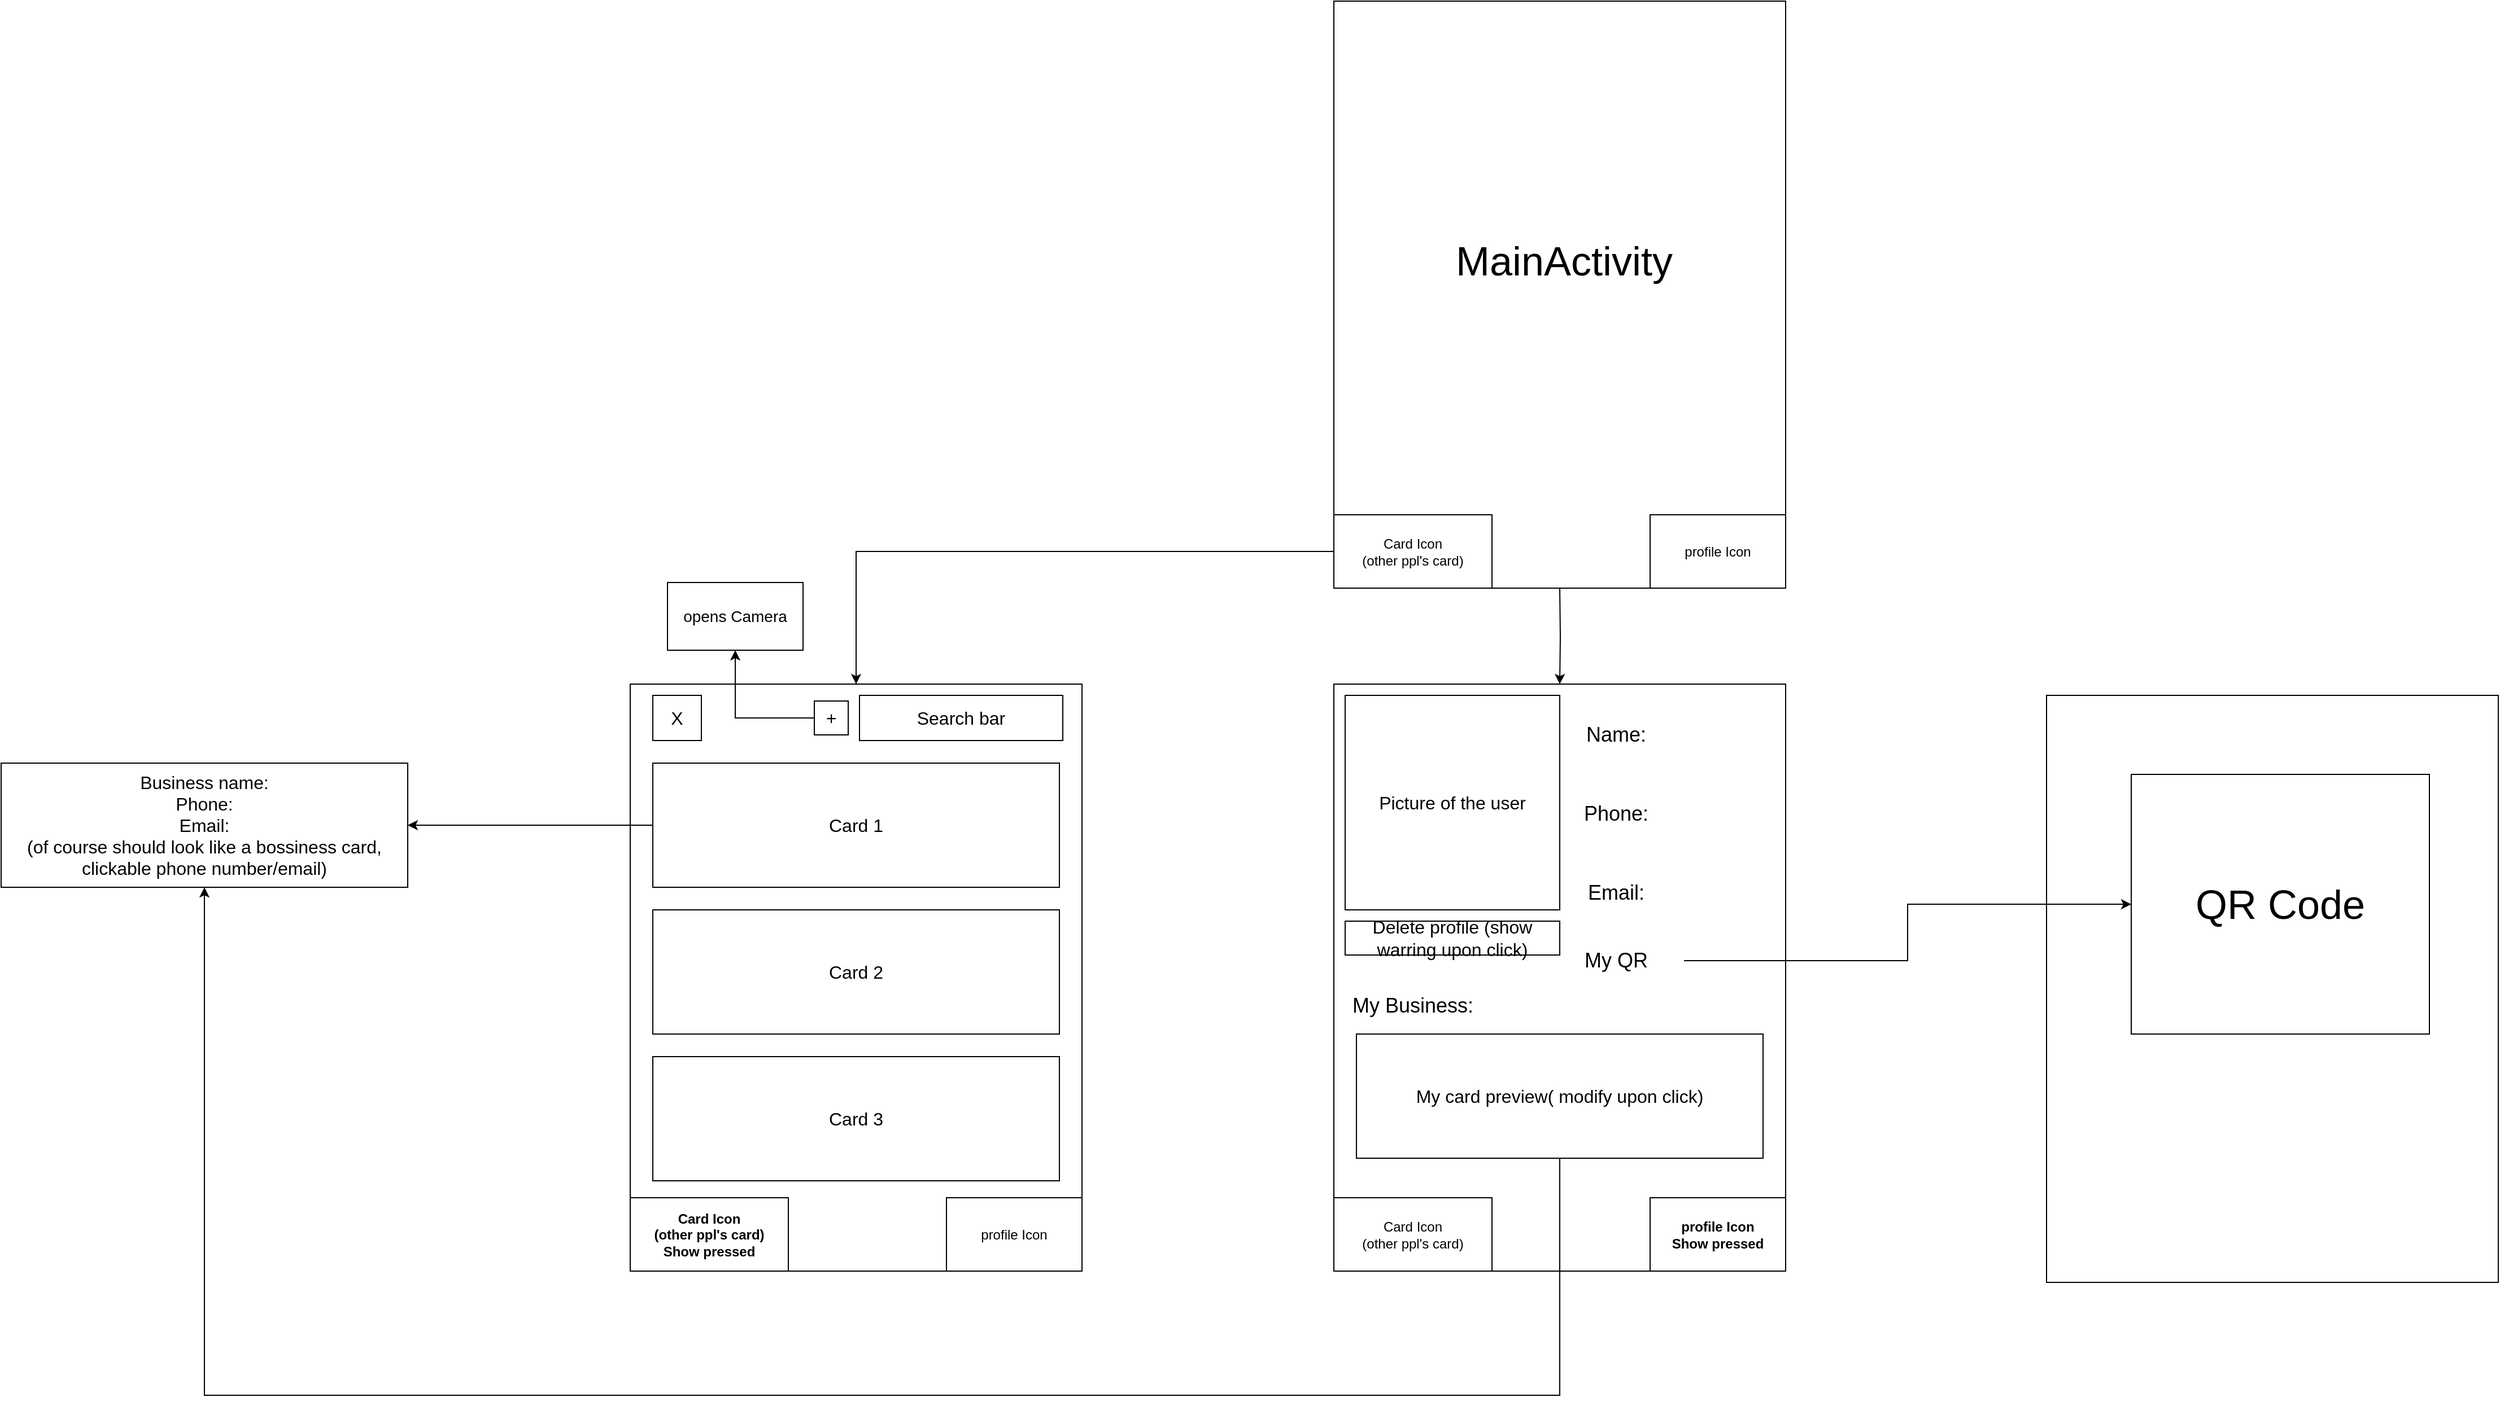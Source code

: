 <mxfile version="14.3.2" type="github" pages="2">
  <diagram id="VPs-nOhRTvNkiQXe-sPf" name="Page-1">
    <mxGraphModel dx="4028" dy="1134" grid="1" gridSize="10" guides="1" tooltips="1" connect="1" arrows="1" fold="1" page="1" pageScale="1" pageWidth="827" pageHeight="1169" math="0" shadow="0">
      <root>
        <mxCell id="0" />
        <mxCell id="1" parent="0" />
        <mxCell id="9mMsN4pHwQtWmOrZcYsb-1" value="" style="rounded=0;whiteSpace=wrap;html=1;" parent="1" vertex="1">
          <mxGeometry x="210" y="65" width="400" height="520" as="geometry" />
        </mxCell>
        <mxCell id="9mMsN4pHwQtWmOrZcYsb-2" value="&lt;font style=&quot;font-size: 36px&quot;&gt;MainActivity&lt;/font&gt;" style="text;html=1;strokeColor=none;fillColor=none;align=center;verticalAlign=middle;whiteSpace=wrap;rounded=0;" parent="1" vertex="1">
          <mxGeometry x="354" y="260" width="120" height="70" as="geometry" />
        </mxCell>
        <mxCell id="9mMsN4pHwQtWmOrZcYsb-8" style="edgeStyle=orthogonalEdgeStyle;rounded=0;orthogonalLoop=1;jettySize=auto;html=1;exitX=0;exitY=0.5;exitDx=0;exitDy=0;entryX=0.5;entryY=0;entryDx=0;entryDy=0;" parent="1" source="9mMsN4pHwQtWmOrZcYsb-39" target="9mMsN4pHwQtWmOrZcYsb-11" edge="1">
          <mxGeometry relative="1" as="geometry">
            <mxPoint x="-20" y="670" as="targetPoint" />
            <mxPoint x="275" y="585.0" as="sourcePoint" />
          </mxGeometry>
        </mxCell>
        <mxCell id="9mMsN4pHwQtWmOrZcYsb-27" style="edgeStyle=orthogonalEdgeStyle;rounded=0;orthogonalLoop=1;jettySize=auto;html=1;exitX=0.5;exitY=1;exitDx=0;exitDy=0;" parent="1" target="9mMsN4pHwQtWmOrZcYsb-20" edge="1">
          <mxGeometry relative="1" as="geometry">
            <mxPoint x="410" y="585.0" as="sourcePoint" />
          </mxGeometry>
        </mxCell>
        <mxCell id="9mMsN4pHwQtWmOrZcYsb-11" value="" style="rounded=0;whiteSpace=wrap;html=1;" parent="1" vertex="1">
          <mxGeometry x="-413" y="670" width="400" height="520" as="geometry" />
        </mxCell>
        <mxCell id="9mMsN4pHwQtWmOrZcYsb-28" style="edgeStyle=orthogonalEdgeStyle;rounded=0;orthogonalLoop=1;jettySize=auto;html=1;exitX=0;exitY=0.5;exitDx=0;exitDy=0;" parent="1" source="9mMsN4pHwQtWmOrZcYsb-16" target="9mMsN4pHwQtWmOrZcYsb-29" edge="1">
          <mxGeometry relative="1" as="geometry">
            <mxPoint x="-600" y="735.412" as="targetPoint" />
          </mxGeometry>
        </mxCell>
        <mxCell id="9mMsN4pHwQtWmOrZcYsb-16" value="&lt;font size=&quot;3&quot;&gt;Card 1&lt;/font&gt;" style="rounded=0;whiteSpace=wrap;html=1;" parent="1" vertex="1">
          <mxGeometry x="-393" y="740" width="360" height="110" as="geometry" />
        </mxCell>
        <mxCell id="9mMsN4pHwQtWmOrZcYsb-17" value="&lt;span style=&quot;font-size: medium&quot;&gt;Card 2&lt;/span&gt;" style="rounded=0;whiteSpace=wrap;html=1;" parent="1" vertex="1">
          <mxGeometry x="-393" y="870" width="360" height="110" as="geometry" />
        </mxCell>
        <mxCell id="9mMsN4pHwQtWmOrZcYsb-18" value="&lt;span style=&quot;font-size: medium&quot;&gt;Card 3&lt;/span&gt;" style="rounded=0;whiteSpace=wrap;html=1;" parent="1" vertex="1">
          <mxGeometry x="-393" y="1000" width="360" height="110" as="geometry" />
        </mxCell>
        <mxCell id="9mMsN4pHwQtWmOrZcYsb-20" value="" style="rounded=0;whiteSpace=wrap;html=1;" parent="1" vertex="1">
          <mxGeometry x="210" y="670" width="400" height="520" as="geometry" />
        </mxCell>
        <mxCell id="9mMsN4pHwQtWmOrZcYsb-29" value="&lt;font size=&quot;3&quot;&gt;Business name:&lt;br&gt;Phone:&lt;br&gt;Email:&lt;br&gt;(of course should look like a bossiness&amp;nbsp;card, clickable phone number/email)&lt;br&gt;&lt;/font&gt;" style="rounded=0;whiteSpace=wrap;html=1;" parent="1" vertex="1">
          <mxGeometry x="-970" y="740" width="360" height="110" as="geometry" />
        </mxCell>
        <mxCell id="9mMsN4pHwQtWmOrZcYsb-32" value="&lt;font size=&quot;3&quot;&gt;Search bar&lt;/font&gt;" style="rounded=0;whiteSpace=wrap;html=1;" parent="1" vertex="1">
          <mxGeometry x="-210" y="680" width="180" height="40" as="geometry" />
        </mxCell>
        <mxCell id="9mMsN4pHwQtWmOrZcYsb-39" value="Card Icon&lt;br&gt;(other ppl&#39;s card)" style="rounded=0;whiteSpace=wrap;html=1;" parent="1" vertex="1">
          <mxGeometry x="210" y="520" width="140" height="65" as="geometry" />
        </mxCell>
        <mxCell id="9mMsN4pHwQtWmOrZcYsb-40" value="profile Icon" style="rounded=0;whiteSpace=wrap;html=1;" parent="1" vertex="1">
          <mxGeometry x="490" y="520" width="120" height="65" as="geometry" />
        </mxCell>
        <mxCell id="9mMsN4pHwQtWmOrZcYsb-47" value="Card Icon&lt;br&gt;(other ppl&#39;s card)" style="rounded=0;whiteSpace=wrap;html=1;" parent="1" vertex="1">
          <mxGeometry x="210" y="1125" width="140" height="65" as="geometry" />
        </mxCell>
        <mxCell id="9mMsN4pHwQtWmOrZcYsb-48" value="&lt;b&gt;profile Icon&lt;br&gt;Show pressed&lt;/b&gt;" style="rounded=0;whiteSpace=wrap;html=1;" parent="1" vertex="1">
          <mxGeometry x="490" y="1125" width="120" height="65" as="geometry" />
        </mxCell>
        <mxCell id="9mMsN4pHwQtWmOrZcYsb-50" value="&lt;b&gt;Card Icon&lt;br&gt;(other ppl&#39;s card)&lt;br&gt;Show pressed&lt;/b&gt;" style="rounded=0;whiteSpace=wrap;html=1;" parent="1" vertex="1">
          <mxGeometry x="-413" y="1125" width="140" height="65" as="geometry" />
        </mxCell>
        <mxCell id="9mMsN4pHwQtWmOrZcYsb-51" value="profile Icon" style="rounded=0;whiteSpace=wrap;html=1;" parent="1" vertex="1">
          <mxGeometry x="-133" y="1125" width="120" height="65" as="geometry" />
        </mxCell>
        <mxCell id="9mMsN4pHwQtWmOrZcYsb-53" value="&lt;font size=&quot;3&quot;&gt;Picture of the user&lt;/font&gt;" style="whiteSpace=wrap;html=1;aspect=fixed;" parent="1" vertex="1">
          <mxGeometry x="220" y="680" width="190" height="190" as="geometry" />
        </mxCell>
        <mxCell id="9mMsN4pHwQtWmOrZcYsb-54" value="&lt;font style=&quot;font-size: 18px&quot;&gt;Name:&lt;/font&gt;" style="text;html=1;strokeColor=none;fillColor=none;align=center;verticalAlign=middle;whiteSpace=wrap;rounded=0;" parent="1" vertex="1">
          <mxGeometry x="400" y="680" width="120" height="70" as="geometry" />
        </mxCell>
        <mxCell id="9mMsN4pHwQtWmOrZcYsb-55" value="&lt;font style=&quot;font-size: 18px&quot;&gt;Phone:&lt;/font&gt;" style="text;html=1;strokeColor=none;fillColor=none;align=center;verticalAlign=middle;whiteSpace=wrap;rounded=0;" parent="1" vertex="1">
          <mxGeometry x="400" y="750" width="120" height="70" as="geometry" />
        </mxCell>
        <mxCell id="9mMsN4pHwQtWmOrZcYsb-56" value="&lt;font style=&quot;font-size: 18px&quot;&gt;Email:&lt;/font&gt;" style="text;html=1;strokeColor=none;fillColor=none;align=center;verticalAlign=middle;whiteSpace=wrap;rounded=0;" parent="1" vertex="1">
          <mxGeometry x="400" y="820" width="120" height="70" as="geometry" />
        </mxCell>
        <mxCell id="9mMsN4pHwQtWmOrZcYsb-57" value="&lt;font style=&quot;font-size: 18px&quot;&gt;My Business:&lt;/font&gt;" style="text;html=1;strokeColor=none;fillColor=none;align=center;verticalAlign=middle;whiteSpace=wrap;rounded=0;" parent="1" vertex="1">
          <mxGeometry x="220" y="920" width="120" height="70" as="geometry" />
        </mxCell>
        <mxCell id="9mMsN4pHwQtWmOrZcYsb-58" value="&lt;font size=&quot;3&quot;&gt;My card preview( modify upon click)&lt;/font&gt;" style="rounded=0;whiteSpace=wrap;html=1;" parent="1" vertex="1">
          <mxGeometry x="230" y="980" width="360" height="110" as="geometry" />
        </mxCell>
        <mxCell id="9mMsN4pHwQtWmOrZcYsb-61" style="edgeStyle=orthogonalEdgeStyle;rounded=0;orthogonalLoop=1;jettySize=auto;html=1;exitX=0.5;exitY=1;exitDx=0;exitDy=0;entryX=0.5;entryY=1;entryDx=0;entryDy=0;" parent="1" source="9mMsN4pHwQtWmOrZcYsb-58" target="9mMsN4pHwQtWmOrZcYsb-29" edge="1">
          <mxGeometry relative="1" as="geometry">
            <Array as="points">
              <mxPoint x="410" y="1300" />
              <mxPoint x="-790" y="1300" />
            </Array>
          </mxGeometry>
        </mxCell>
        <mxCell id="9mMsN4pHwQtWmOrZcYsb-62" value="&lt;font size=&quot;3&quot;&gt;X&lt;/font&gt;" style="rounded=0;whiteSpace=wrap;html=1;" parent="1" vertex="1">
          <mxGeometry x="-393" y="680" width="43" height="40" as="geometry" />
        </mxCell>
        <mxCell id="9mMsN4pHwQtWmOrZcYsb-63" value="&lt;font size=&quot;3&quot;&gt;Delete profile (show warring upon click)&lt;/font&gt;" style="rounded=0;whiteSpace=wrap;html=1;" parent="1" vertex="1">
          <mxGeometry x="220" y="880" width="190" height="30" as="geometry" />
        </mxCell>
        <mxCell id="9mMsN4pHwQtWmOrZcYsb-65" value="" style="rounded=0;whiteSpace=wrap;html=1;" parent="1" vertex="1">
          <mxGeometry x="841" y="680" width="400" height="520" as="geometry" />
        </mxCell>
        <mxCell id="9mMsN4pHwQtWmOrZcYsb-70" value="&lt;font style=&quot;font-size: 36px&quot;&gt;QR Code&lt;/font&gt;" style="rounded=0;whiteSpace=wrap;html=1;" parent="1" vertex="1">
          <mxGeometry x="916" y="750" width="264" height="230" as="geometry" />
        </mxCell>
        <mxCell id="rYvVYvr-aN55mm1ivZtI-2" style="edgeStyle=orthogonalEdgeStyle;rounded=0;orthogonalLoop=1;jettySize=auto;html=1;exitX=1;exitY=0.5;exitDx=0;exitDy=0;entryX=0;entryY=0.5;entryDx=0;entryDy=0;" edge="1" parent="1" source="9mMsN4pHwQtWmOrZcYsb-75" target="9mMsN4pHwQtWmOrZcYsb-70">
          <mxGeometry relative="1" as="geometry" />
        </mxCell>
        <mxCell id="9mMsN4pHwQtWmOrZcYsb-75" value="&lt;font style=&quot;font-size: 18px&quot;&gt;My QR&lt;/font&gt;" style="text;html=1;strokeColor=none;fillColor=none;align=center;verticalAlign=middle;whiteSpace=wrap;rounded=0;" parent="1" vertex="1">
          <mxGeometry x="400" y="880" width="120" height="70" as="geometry" />
        </mxCell>
        <mxCell id="9mMsN4pHwQtWmOrZcYsb-82" style="edgeStyle=orthogonalEdgeStyle;rounded=0;orthogonalLoop=1;jettySize=auto;html=1;exitX=0;exitY=0.5;exitDx=0;exitDy=0;" parent="1" source="rYvVYvr-aN55mm1ivZtI-1" target="9mMsN4pHwQtWmOrZcYsb-83" edge="1">
          <mxGeometry relative="1" as="geometry">
            <mxPoint x="962.765" y="1330" as="targetPoint" />
          </mxGeometry>
        </mxCell>
        <mxCell id="9mMsN4pHwQtWmOrZcYsb-83" value="&lt;font style=&quot;font-size: 14px&quot;&gt;opens Camera&lt;/font&gt;" style="rounded=0;whiteSpace=wrap;html=1;" parent="1" vertex="1">
          <mxGeometry x="-379.995" y="580" width="120" height="60" as="geometry" />
        </mxCell>
        <mxCell id="rYvVYvr-aN55mm1ivZtI-1" value="&lt;font size=&quot;3&quot;&gt;+&lt;/font&gt;" style="rounded=0;whiteSpace=wrap;html=1;" vertex="1" parent="1">
          <mxGeometry x="-250" y="685" width="30" height="30" as="geometry" />
        </mxCell>
      </root>
    </mxGraphModel>
  </diagram>
  <diagram id="aXbzZNU5hTzEgHrowIfl" name="Page-2">
    <mxGraphModel dx="700" dy="780" grid="1" gridSize="10" guides="1" tooltips="1" connect="1" arrows="1" fold="1" page="1" pageScale="1" pageWidth="827" pageHeight="1169" math="0" shadow="0">
      <root>
        <mxCell id="2vdQqJ7IsvbcBj_axR_b-0" />
        <mxCell id="2vdQqJ7IsvbcBj_axR_b-1" parent="2vdQqJ7IsvbcBj_axR_b-0" />
      </root>
    </mxGraphModel>
  </diagram>
</mxfile>
